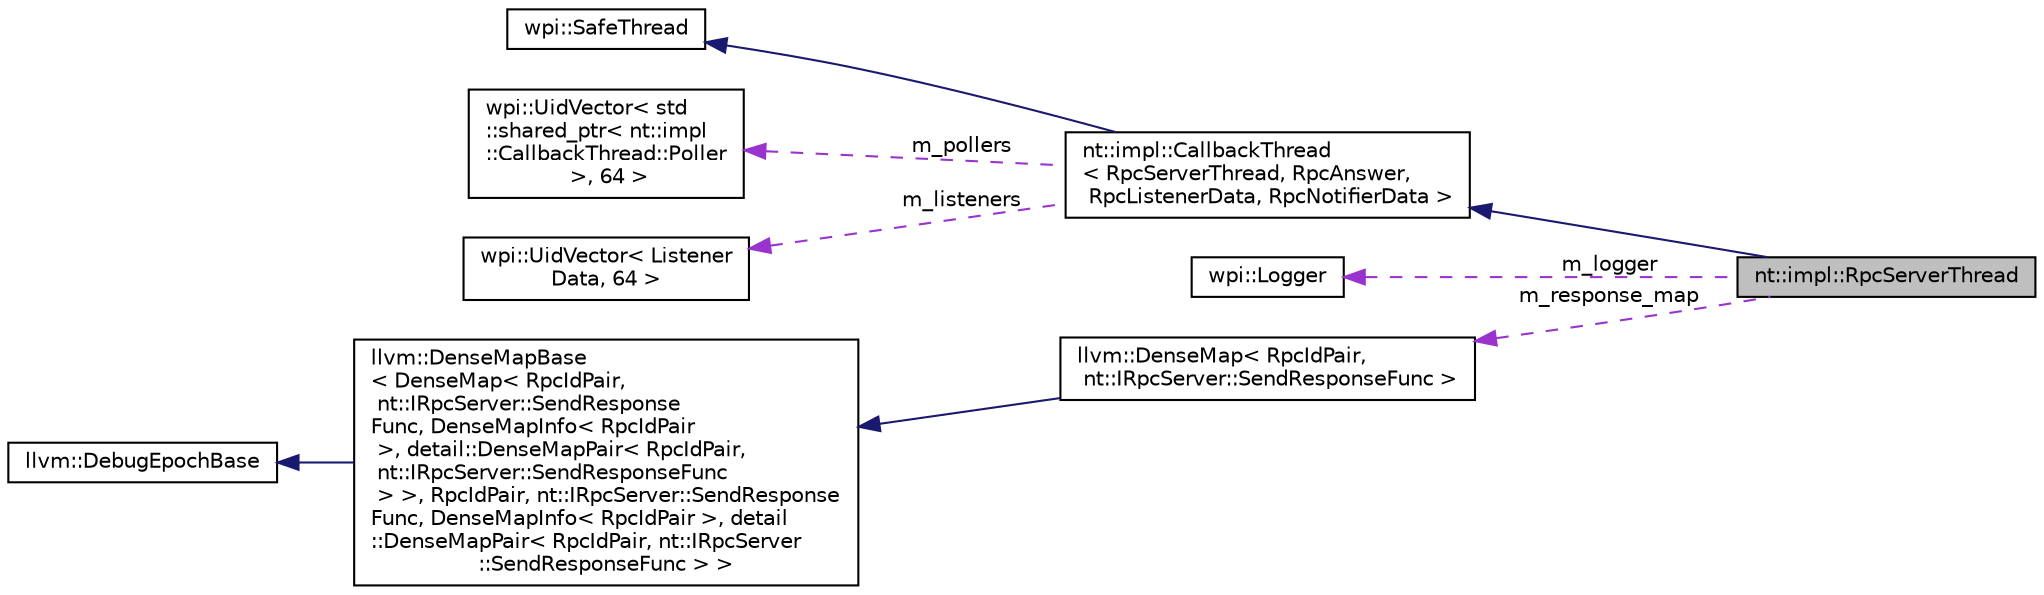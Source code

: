 digraph "nt::impl::RpcServerThread"
{
  edge [fontname="Helvetica",fontsize="10",labelfontname="Helvetica",labelfontsize="10"];
  node [fontname="Helvetica",fontsize="10",shape=record];
  rankdir="LR";
  Node1 [label="nt::impl::RpcServerThread",height=0.2,width=0.4,color="black", fillcolor="grey75", style="filled", fontcolor="black"];
  Node2 -> Node1 [dir="back",color="midnightblue",fontsize="10",style="solid",fontname="Helvetica"];
  Node2 [label="nt::impl::CallbackThread\l\< RpcServerThread, RpcAnswer,\l RpcListenerData, RpcNotifierData \>",height=0.2,width=0.4,color="black", fillcolor="white", style="filled",URL="$classnt_1_1impl_1_1CallbackThread.html"];
  Node3 -> Node2 [dir="back",color="midnightblue",fontsize="10",style="solid",fontname="Helvetica"];
  Node3 [label="wpi::SafeThread",height=0.2,width=0.4,color="black", fillcolor="white", style="filled",URL="$classwpi_1_1SafeThread.html"];
  Node4 -> Node2 [dir="back",color="darkorchid3",fontsize="10",style="dashed",label=" m_pollers" ,fontname="Helvetica"];
  Node4 [label="wpi::UidVector\< std\l::shared_ptr\< nt::impl\l::CallbackThread::Poller\l \>, 64 \>",height=0.2,width=0.4,color="black", fillcolor="white", style="filled",URL="$classwpi_1_1UidVector.html"];
  Node5 -> Node2 [dir="back",color="darkorchid3",fontsize="10",style="dashed",label=" m_listeners" ,fontname="Helvetica"];
  Node5 [label="wpi::UidVector\< Listener\lData, 64 \>",height=0.2,width=0.4,color="black", fillcolor="white", style="filled",URL="$classwpi_1_1UidVector.html"];
  Node6 -> Node1 [dir="back",color="darkorchid3",fontsize="10",style="dashed",label=" m_logger" ,fontname="Helvetica"];
  Node6 [label="wpi::Logger",height=0.2,width=0.4,color="black", fillcolor="white", style="filled",URL="$classwpi_1_1Logger.html"];
  Node7 -> Node1 [dir="back",color="darkorchid3",fontsize="10",style="dashed",label=" m_response_map" ,fontname="Helvetica"];
  Node7 [label="llvm::DenseMap\< RpcIdPair,\l nt::IRpcServer::SendResponseFunc \>",height=0.2,width=0.4,color="black", fillcolor="white", style="filled",URL="$classllvm_1_1DenseMap.html"];
  Node8 -> Node7 [dir="back",color="midnightblue",fontsize="10",style="solid",fontname="Helvetica"];
  Node8 [label="llvm::DenseMapBase\l\< DenseMap\< RpcIdPair,\l nt::IRpcServer::SendResponse\lFunc, DenseMapInfo\< RpcIdPair\l \>, detail::DenseMapPair\< RpcIdPair,\l nt::IRpcServer::SendResponseFunc\l \> \>, RpcIdPair, nt::IRpcServer::SendResponse\lFunc, DenseMapInfo\< RpcIdPair \>, detail\l::DenseMapPair\< RpcIdPair, nt::IRpcServer\l::SendResponseFunc \> \>",height=0.2,width=0.4,color="black", fillcolor="white", style="filled",URL="$classllvm_1_1DenseMapBase.html"];
  Node9 -> Node8 [dir="back",color="midnightblue",fontsize="10",style="solid",fontname="Helvetica"];
  Node9 [label="llvm::DebugEpochBase",height=0.2,width=0.4,color="black", fillcolor="white", style="filled",URL="$classllvm_1_1DebugEpochBase.html",tooltip="A base class for data structure classes wishing to make iterators (\"handles\") pointing into themselve..."];
}

